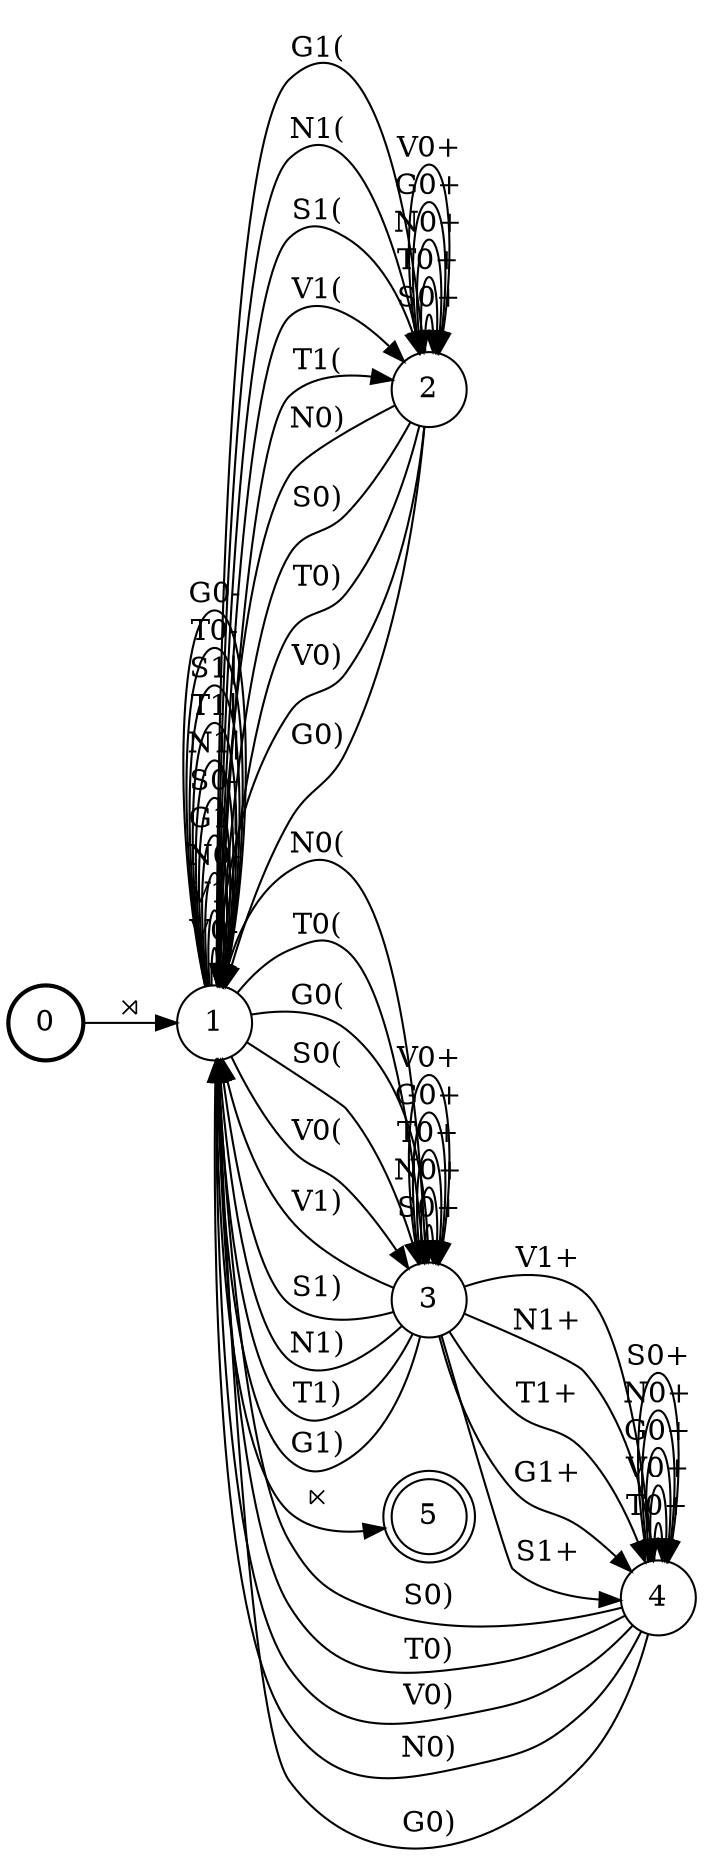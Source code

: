 digraph G {
rankdir=LR;
0 [style=bold, shape=circle, label="0"]
1 [style=solid, shape=circle, label="1"]
2 [style=solid, shape=circle, label="2"]
3 [style=solid, shape=circle, label="3"]
4 [style=solid, shape=circle, label="4"]
5 [style=solid, shape=doublecircle, label="5"]
3 -> 3 [style=solid, label="S0+"]
2 -> 1 [style=solid, label="N0)"]
2 -> 2 [style=solid, label="S0+"]
4 -> 4 [style=solid, label="T0+"]
3 -> 3 [style=solid, label="N0+"]
4 -> 1 [style=solid, label="S0)"]
3 -> 3 [style=solid, label="T0+"]
2 -> 1 [style=solid, label="S0)"]
1 -> 3 [style=solid, label="N0("]
2 -> 2 [style=solid, label="T0+"]
2 -> 1 [style=solid, label="T0)"]
1 -> 3 [style=solid, label="T0("]
3 -> 1 [style=solid, label="V1)"]
1 -> 1 [style=solid, label="V0-"]
1 -> 1 [style=solid, label="V1|"]
3 -> 1 [style=solid, label="S1)"]
3 -> 4 [style=solid, label="V1+"]
1 -> 1 [style=solid, label="N0-"]
2 -> 2 [style=solid, label="N0+"]
1 -> 1 [style=solid, label="G1|"]
3 -> 4 [style=solid, label="N1+"]
4 -> 1 [style=solid, label="T0)"]
1 -> 3 [style=solid, label="G0("]
3 -> 4 [style=solid, label="T1+"]
1 -> 3 [style=solid, label="S0("]
1 -> 2 [style=solid, label="G1("]
1 -> 2 [style=solid, label="N1("]
3 -> 1 [style=solid, label="N1)"]
4 -> 1 [style=solid, label="V0)"]
4 -> 4 [style=solid, label="V0+"]
2 -> 1 [style=solid, label="V0)"]
2 -> 2 [style=solid, label="G0+"]
4 -> 1 [style=solid, label="N0)"]
3 -> 1 [style=solid, label="T1)"]
1 -> 3 [style=solid, label="V0("]
1 -> 1 [style=solid, label="S0-"]
1 -> 1 [style=solid, label="N1|"]
4 -> 4 [style=solid, label="G0+"]
4 -> 1 [style=solid, label="G0)"]
3 -> 3 [style=solid, label="G0+"]
2 -> 1 [style=solid, label="G0)"]
1 -> 1 [style=solid, label="T1|"]
1 -> 2 [style=solid, label="S1("]
3 -> 3 [style=solid, label="V0+"]
1 -> 5 [style=solid, label="⋉"]
1 -> 1 [style=solid, label="S1|"]
3 -> 4 [style=solid, label="G1+"]
0 -> 1 [style=solid, label="⋊"]
1 -> 2 [style=solid, label="V1("]
4 -> 4 [style=solid, label="N0+"]
3 -> 4 [style=solid, label="S1+"]
1 -> 1 [style=solid, label="T0-"]
1 -> 2 [style=solid, label="T1("]
3 -> 1 [style=solid, label="G1)"]
1 -> 1 [style=solid, label="G0-"]
2 -> 2 [style=solid, label="V0+"]
4 -> 4 [style=solid, label="S0+"]
}
